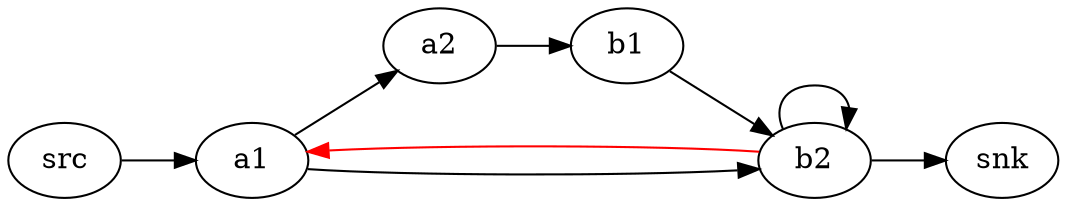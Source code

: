  digraph dfs {
     rankdir=LR;
     src a1 a2 b1 b2 snk;
     src -> a1;
     a1 -> a2;
     a1 -> b2;
     a2 -> b1;
     b1 -> b2;
     b2 -> a1 [color="red"]
     b2 -> b2;
     b2 -> snk;
 }
